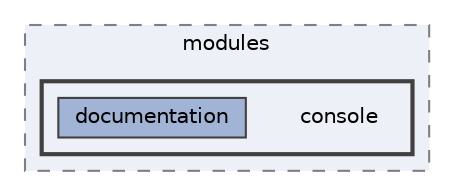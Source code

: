 digraph "/Users/fola/Documents/ArkScript/Ark/lib/modules/console"
{
 // INTERACTIVE_SVG=YES
 // LATEX_PDF_SIZE
  bgcolor="transparent";
  edge [fontname=Helvetica,fontsize=10,labelfontname=Helvetica,labelfontsize=10];
  node [fontname=Helvetica,fontsize=10,shape=box,height=0.2,width=0.4];
  compound=true
  subgraph clusterdir_e1dbc8ba94a86723d4c32227b7c46099 {
    graph [ bgcolor="#edf0f7", pencolor="grey50", label="modules", fontname=Helvetica,fontsize=10 style="filled,dashed", URL="dir_e1dbc8ba94a86723d4c32227b7c46099.html",tooltip=""]
  subgraph clusterdir_95a261deb93739da6a240249275cc0ab {
    graph [ bgcolor="#edf0f7", pencolor="grey25", label="", fontname=Helvetica,fontsize=10 style="filled,bold", URL="dir_95a261deb93739da6a240249275cc0ab.html",tooltip=""]
    dir_95a261deb93739da6a240249275cc0ab [shape=plaintext, label="console"];
  dir_4a9dc23bdd2dde7fc5b71b391fae8cd1 [label="documentation", fillcolor="#a2b4d6", color="grey25", style="filled", URL="dir_4a9dc23bdd2dde7fc5b71b391fae8cd1.html",tooltip=""];
  }
  }
}
